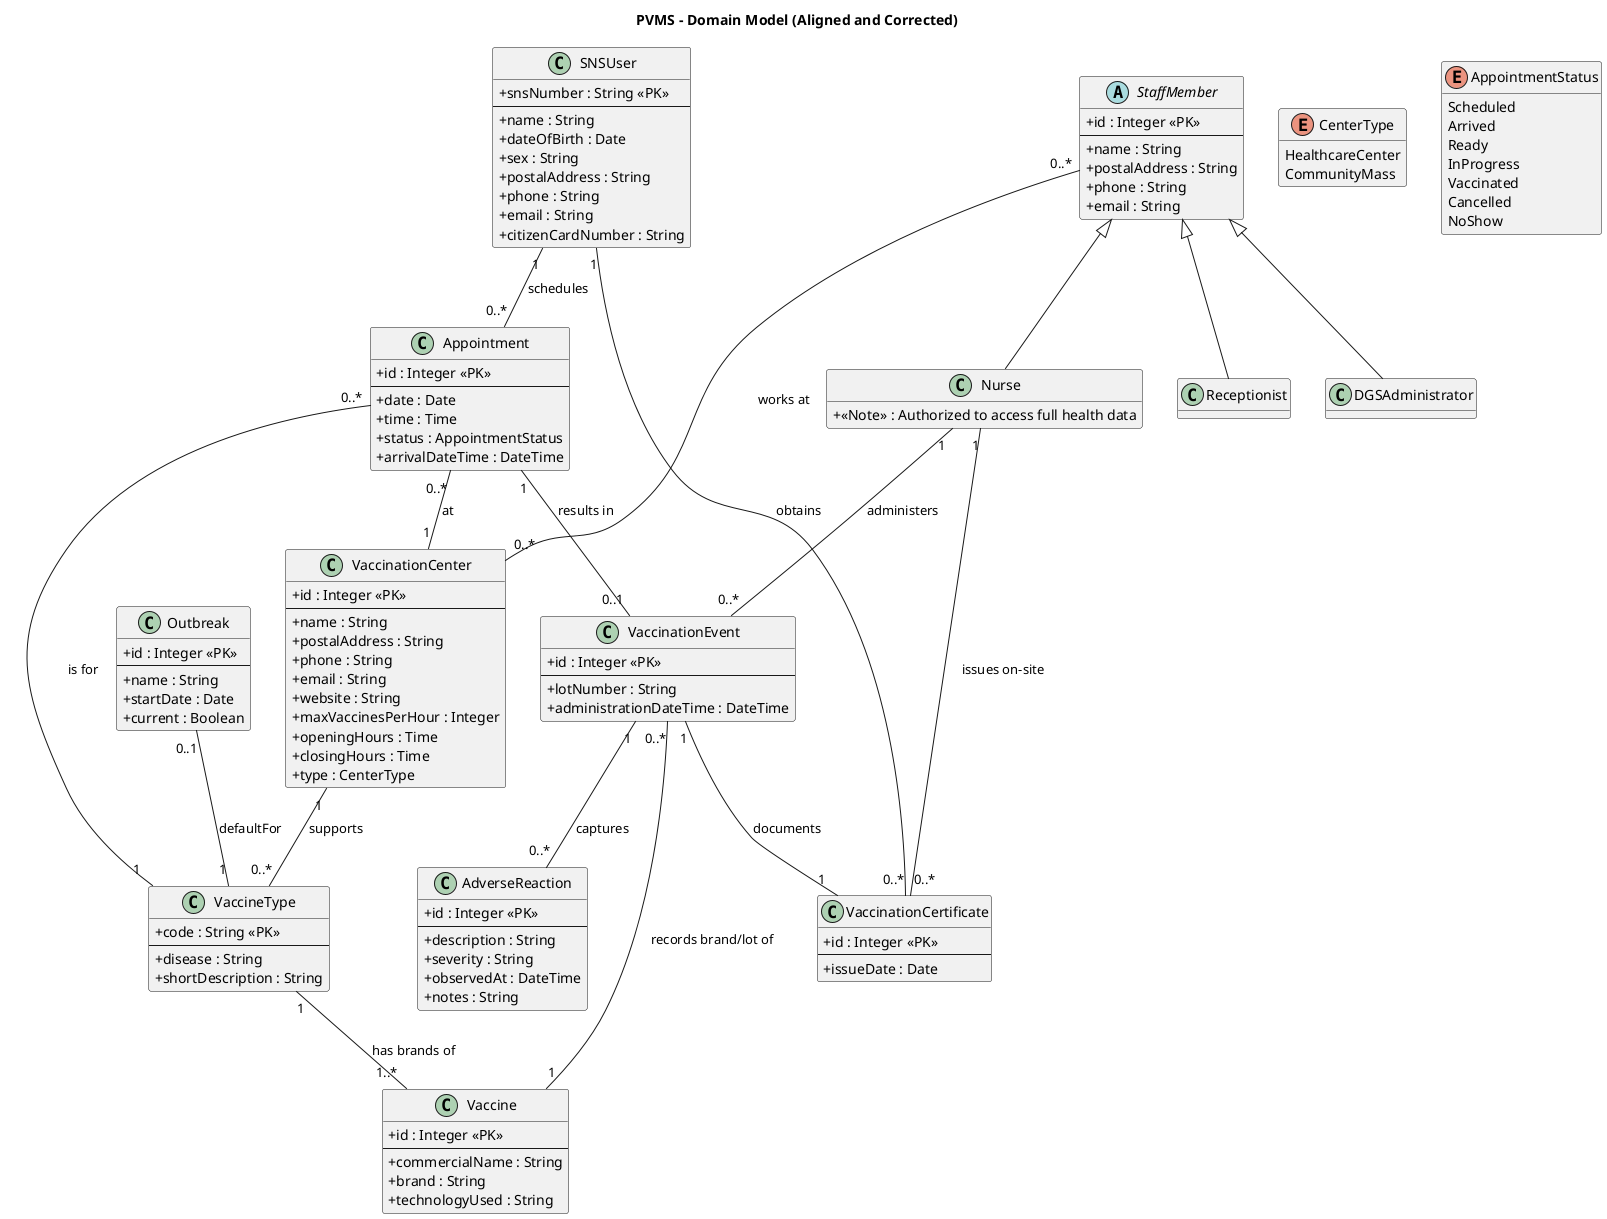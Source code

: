 @startuml
title PVMS – Domain Model (Aligned and Corrected)

hide methods
skinparam classAttributeIconSize 0

' ===================== SNS Users =====================
class SNSUser {
  + snsNumber : String <<PK>>
  --
  + name : String
  + dateOfBirth : Date
  + sex : String
  + postalAddress : String
  + phone : String
  + email : String
  + citizenCardNumber : String
}

' ===================== Staff =====================
abstract StaffMember {
  + id : Integer <<PK>>
  --
  + name : String
  + postalAddress : String
  + phone : String
  + email : String
}

class Receptionist extends StaffMember
class Nurse extends StaffMember {
  + <<Note>> : Authorized to access full health data
}
class DGSAdministrator extends StaffMember

' ===================== Centers =====================
enum CenterType {
  HealthcareCenter
  CommunityMass
}

class VaccinationCenter {
  + id : Integer <<PK>>
  --
  + name : String
  + postalAddress : String
  + phone : String
  + email : String
  + website : String
  + maxVaccinesPerHour : Integer
  + openingHours : Time
  + closingHours : Time
  + type : CenterType
}

' Which vaccine types a center can administer
VaccinationCenter "1" -- "0..*" VaccineType : supports

' ===================== Vaccines =====================
class VaccineType {
  + code : String <<PK>>
  --
  + disease : String
  + shortDescription : String
}

class Vaccine {
  + id : Integer <<PK>>
  --
  + commercialName : String
  + brand : String
  + technologyUsed : String
}

VaccineType "1" -- "1..*" Vaccine : has brands of

' ===================== Appointments & Events =====================
enum AppointmentStatus {
  Scheduled
  Arrived
  Ready
  InProgress
  Vaccinated
  Cancelled
  NoShow
}

class Appointment {
  + id : Integer <<PK>>
  --
  + date : Date
  + time : Time
  + status : AppointmentStatus
  + arrivalDateTime : DateTime
}

class VaccinationEvent {
  + id : Integer <<PK>>
  --
  + lotNumber : String
  + administrationDateTime : DateTime
}

class AdverseReaction {
  + id : Integer <<PK>>
  --
  + description : String
  + severity : String
  + observedAt : DateTime
  + notes : String
}

class VaccinationCertificate {
  + id : Integer <<PK>>
  --
  + issueDate : Date
}

' ===================== Outbreak / Defaults =====================
class Outbreak {
  + id : Integer <<PK>>
  --
  + name : String
  + startDate : Date
  + current : Boolean
}

' ===================== Associations =====================
SNSUser "1" -- "0..*" Appointment : schedules
Appointment "0..*" -- "1" VaccinationCenter : at
Appointment "0..*" -- "1" VaccineType : is for

Appointment "1" -- "0..1" VaccinationEvent : results in
VaccinationEvent "0..*" -- "1" Vaccine : records brand/lot of
VaccinationEvent "1" -- "0..*" AdverseReaction : captures

SNSUser "1" -- "0..*" VaccinationCertificate : obtains
VaccinationEvent "1" -- "1" VaccinationCertificate : documents
Nurse "1" -- "0..*" VaccinationEvent : administers
Nurse "1" -- "0..*" VaccinationCertificate : issues on-site

StaffMember "0..*" -- "0..*" VaccinationCenter : works at

Outbreak "0..1" -- "1" VaccineType : defaultFor
@enduml
